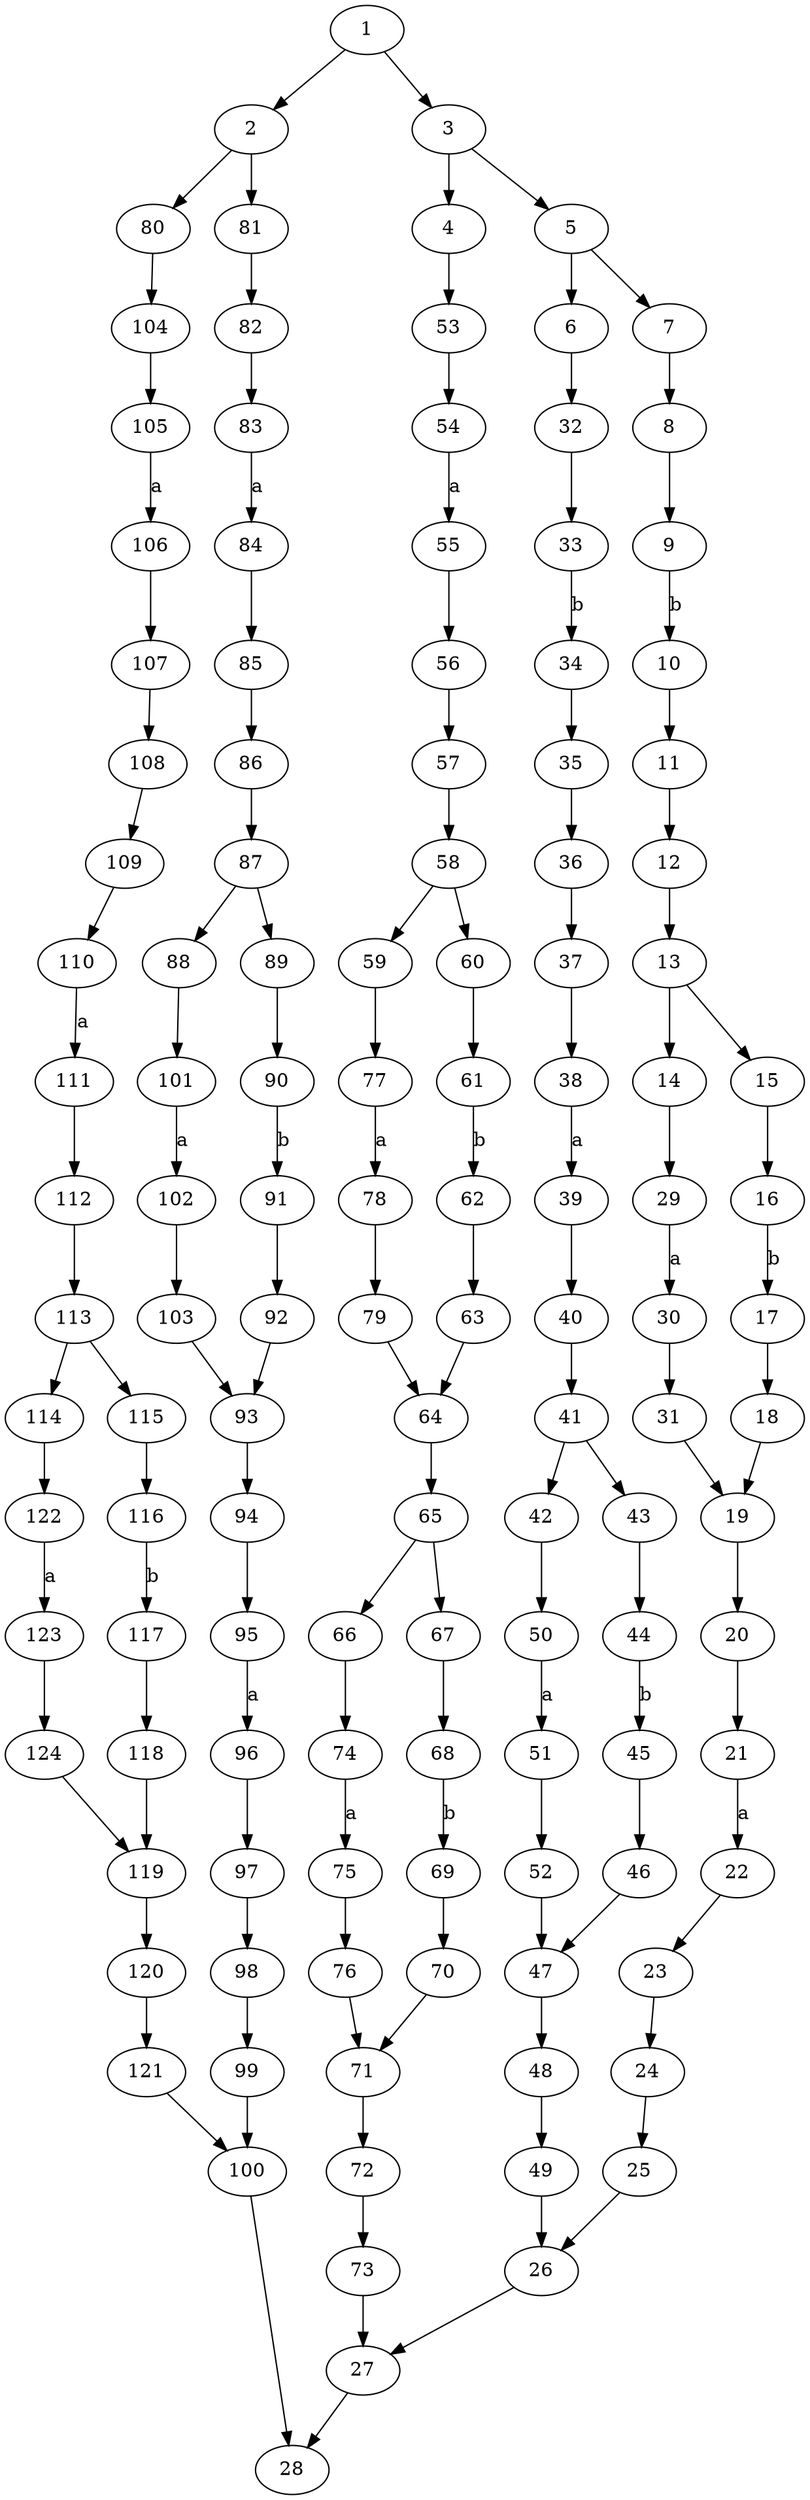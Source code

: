 digraph G {
	node_1 [label="1"]
		node_1 -> node_2
		node_1 -> node_3
	node_3 [label="3"]
		node_3 -> node_4
		node_3 -> node_5
	node_5 [label="5"]
		node_5 -> node_6
		node_5 -> node_7
	node_7 [label="7"]
		node_7 -> node_8
	node_8 [label="8"]
		node_8 -> node_9
	node_9 [label="9"]
		node_9 -> node_10[label = "b"]
	node_10 [label="10"]
		node_10 -> node_11
	node_11 [label="11"]
		node_11 -> node_12
	node_12 [label="12"]
		node_12 -> node_13
	node_13 [label="13"]
		node_13 -> node_14
		node_13 -> node_15
	node_15 [label="15"]
		node_15 -> node_16
	node_16 [label="16"]
		node_16 -> node_17[label = "b"]
	node_17 [label="17"]
		node_17 -> node_18
	node_18 [label="18"]
		node_18 -> node_19
	node_19 [label="19"]
		node_19 -> node_20
	node_20 [label="20"]
		node_20 -> node_21
	node_21 [label="21"]
		node_21 -> node_22[label = "a"]
	node_22 [label="22"]
		node_22 -> node_23
	node_23 [label="23"]
		node_23 -> node_24
	node_24 [label="24"]
		node_24 -> node_25
	node_25 [label="25"]
		node_25 -> node_26
	node_26 [label="26"]
		node_26 -> node_27
	node_27 [label="27"]
		node_27 -> node_28
	node_28 [label="28"]
	node_14 [label="14"]
		node_14 -> node_29
	node_29 [label="29"]
		node_29 -> node_30[label = "a"]
	node_30 [label="30"]
		node_30 -> node_31
	node_31 [label="31"]
		node_31 -> node_19
	node_6 [label="6"]
		node_6 -> node_32
	node_32 [label="32"]
		node_32 -> node_33
	node_33 [label="33"]
		node_33 -> node_34[label = "b"]
	node_34 [label="34"]
		node_34 -> node_35
	node_35 [label="35"]
		node_35 -> node_36
	node_36 [label="36"]
		node_36 -> node_37
	node_37 [label="37"]
		node_37 -> node_38
	node_38 [label="38"]
		node_38 -> node_39[label = "a"]
	node_39 [label="39"]
		node_39 -> node_40
	node_40 [label="40"]
		node_40 -> node_41
	node_41 [label="41"]
		node_41 -> node_42
		node_41 -> node_43
	node_43 [label="43"]
		node_43 -> node_44
	node_44 [label="44"]
		node_44 -> node_45[label = "b"]
	node_45 [label="45"]
		node_45 -> node_46
	node_46 [label="46"]
		node_46 -> node_47
	node_47 [label="47"]
		node_47 -> node_48
	node_48 [label="48"]
		node_48 -> node_49
	node_49 [label="49"]
		node_49 -> node_26
	node_42 [label="42"]
		node_42 -> node_50
	node_50 [label="50"]
		node_50 -> node_51[label = "a"]
	node_51 [label="51"]
		node_51 -> node_52
	node_52 [label="52"]
		node_52 -> node_47
	node_4 [label="4"]
		node_4 -> node_53
	node_53 [label="53"]
		node_53 -> node_54
	node_54 [label="54"]
		node_54 -> node_55[label = "a"]
	node_55 [label="55"]
		node_55 -> node_56
	node_56 [label="56"]
		node_56 -> node_57
	node_57 [label="57"]
		node_57 -> node_58
	node_58 [label="58"]
		node_58 -> node_59
		node_58 -> node_60
	node_60 [label="60"]
		node_60 -> node_61
	node_61 [label="61"]
		node_61 -> node_62[label = "b"]
	node_62 [label="62"]
		node_62 -> node_63
	node_63 [label="63"]
		node_63 -> node_64
	node_64 [label="64"]
		node_64 -> node_65
	node_65 [label="65"]
		node_65 -> node_66
		node_65 -> node_67
	node_67 [label="67"]
		node_67 -> node_68
	node_68 [label="68"]
		node_68 -> node_69[label = "b"]
	node_69 [label="69"]
		node_69 -> node_70
	node_70 [label="70"]
		node_70 -> node_71
	node_71 [label="71"]
		node_71 -> node_72
	node_72 [label="72"]
		node_72 -> node_73
	node_73 [label="73"]
		node_73 -> node_27
	node_66 [label="66"]
		node_66 -> node_74
	node_74 [label="74"]
		node_74 -> node_75[label = "a"]
	node_75 [label="75"]
		node_75 -> node_76
	node_76 [label="76"]
		node_76 -> node_71
	node_59 [label="59"]
		node_59 -> node_77
	node_77 [label="77"]
		node_77 -> node_78[label = "a"]
	node_78 [label="78"]
		node_78 -> node_79
	node_79 [label="79"]
		node_79 -> node_64
	node_2 [label="2"]
		node_2 -> node_80
		node_2 -> node_81
	node_81 [label="81"]
		node_81 -> node_82
	node_82 [label="82"]
		node_82 -> node_83
	node_83 [label="83"]
		node_83 -> node_84[label = "a"]
	node_84 [label="84"]
		node_84 -> node_85
	node_85 [label="85"]
		node_85 -> node_86
	node_86 [label="86"]
		node_86 -> node_87
	node_87 [label="87"]
		node_87 -> node_88
		node_87 -> node_89
	node_89 [label="89"]
		node_89 -> node_90
	node_90 [label="90"]
		node_90 -> node_91[label = "b"]
	node_91 [label="91"]
		node_91 -> node_92
	node_92 [label="92"]
		node_92 -> node_93
	node_93 [label="93"]
		node_93 -> node_94
	node_94 [label="94"]
		node_94 -> node_95
	node_95 [label="95"]
		node_95 -> node_96[label = "a"]
	node_96 [label="96"]
		node_96 -> node_97
	node_97 [label="97"]
		node_97 -> node_98
	node_98 [label="98"]
		node_98 -> node_99
	node_99 [label="99"]
		node_99 -> node_100
	node_100 [label="100"]
		node_100 -> node_28
	node_88 [label="88"]
		node_88 -> node_101
	node_101 [label="101"]
		node_101 -> node_102[label = "a"]
	node_102 [label="102"]
		node_102 -> node_103
	node_103 [label="103"]
		node_103 -> node_93
	node_80 [label="80"]
		node_80 -> node_104
	node_104 [label="104"]
		node_104 -> node_105
	node_105 [label="105"]
		node_105 -> node_106[label = "a"]
	node_106 [label="106"]
		node_106 -> node_107
	node_107 [label="107"]
		node_107 -> node_108
	node_108 [label="108"]
		node_108 -> node_109
	node_109 [label="109"]
		node_109 -> node_110
	node_110 [label="110"]
		node_110 -> node_111[label = "a"]
	node_111 [label="111"]
		node_111 -> node_112
	node_112 [label="112"]
		node_112 -> node_113
	node_113 [label="113"]
		node_113 -> node_114
		node_113 -> node_115
	node_115 [label="115"]
		node_115 -> node_116
	node_116 [label="116"]
		node_116 -> node_117[label = "b"]
	node_117 [label="117"]
		node_117 -> node_118
	node_118 [label="118"]
		node_118 -> node_119
	node_119 [label="119"]
		node_119 -> node_120
	node_120 [label="120"]
		node_120 -> node_121
	node_121 [label="121"]
		node_121 -> node_100
	node_114 [label="114"]
		node_114 -> node_122
	node_122 [label="122"]
		node_122 -> node_123[label = "a"]
	node_123 [label="123"]
		node_123 -> node_124
	node_124 [label="124"]
		node_124 -> node_119
}
